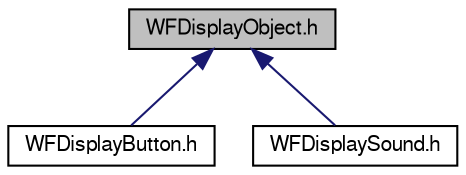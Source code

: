 digraph "WFDisplayObject.h"
{
  edge [fontname="FreeSans",fontsize="10",labelfontname="FreeSans",labelfontsize="10"];
  node [fontname="FreeSans",fontsize="10",shape=record];
  Node1 [label="WFDisplayObject.h",height=0.2,width=0.4,color="black", fillcolor="grey75", style="filled", fontcolor="black"];
  Node1 -> Node2 [dir="back",color="midnightblue",fontsize="10",style="solid",fontname="FreeSans"];
  Node2 [label="WFDisplayButton.h",height=0.2,width=0.4,color="black", fillcolor="white", style="filled",URL="$_w_f_display_button_8h.html"];
  Node1 -> Node3 [dir="back",color="midnightblue",fontsize="10",style="solid",fontname="FreeSans"];
  Node3 [label="WFDisplaySound.h",height=0.2,width=0.4,color="black", fillcolor="white", style="filled",URL="$_w_f_display_sound_8h.html"];
}
